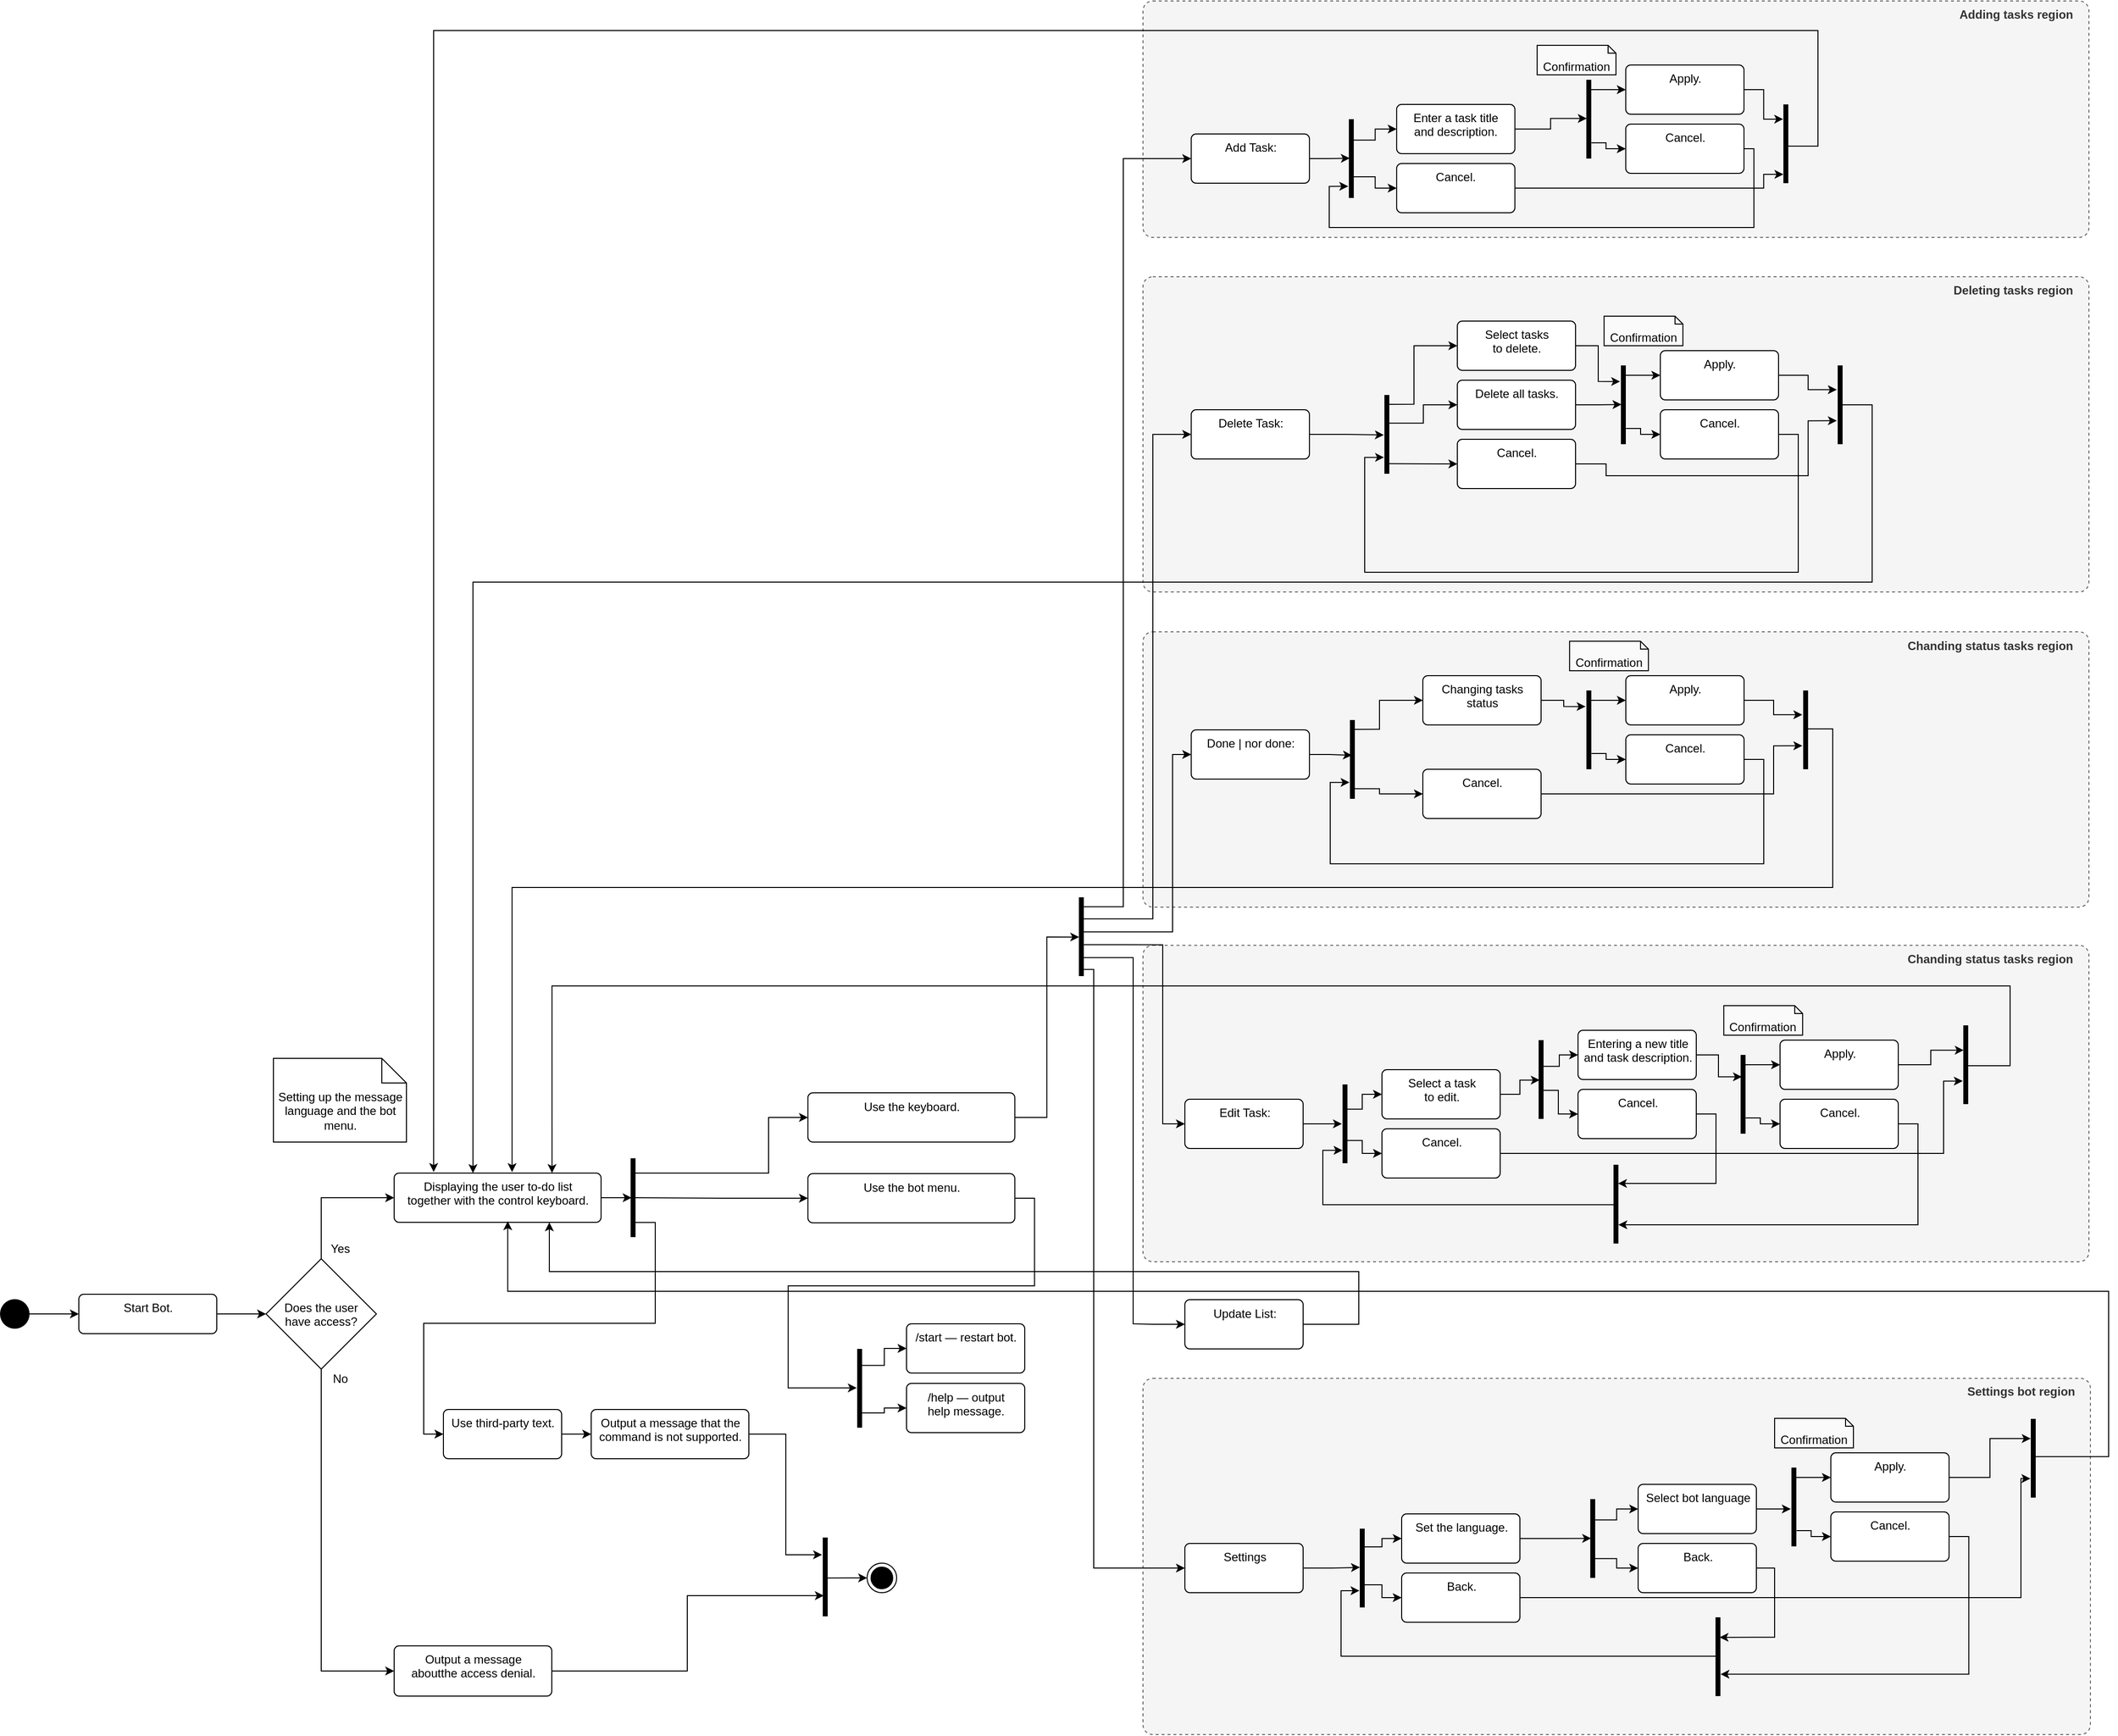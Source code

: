 <mxfile compressed="" version="" type="">
  <diagram id="" name="Page 1">
    <mxGraphModel dx="4152" dy="4218" grid="1" gridSize="10" guides="1" tooltips="1" connect="1" arrows="1" fold="1" page="1" pageScale="1" pageWidth="1169" pageHeight="827" math="0" shadow="0">
      <root>
        <mxCell id="0" />
        <mxCell id="1" parent="0" />
        <mxCell id="T5VAsR3-mkJA3bG3YyXK-142" value="&lt;b&gt;Settings bot region&lt;/b&gt;" style="html=1;align=right;verticalAlign=top;rounded=1;absoluteArcSize=1;arcSize=20;dashed=1;spacingRight=15;fillColor=#f5f5f5;fontColor=#333333;strokeColor=#666666;" vertex="1" parent="1">
          <mxGeometry x="1200" y="457.37" width="961.5" height="361.63" as="geometry" />
        </mxCell>
        <mxCell id="T5VAsR3-mkJA3bG3YyXK-110" value="&lt;b&gt;Chanding status tasks region&lt;/b&gt;" style="html=1;align=right;verticalAlign=top;rounded=1;absoluteArcSize=1;arcSize=20;dashed=1;spacingRight=15;fillColor=#f5f5f5;fontColor=#333333;strokeColor=#666666;" vertex="1" parent="1">
          <mxGeometry x="1200" y="17.75" width="960" height="321.25" as="geometry" />
        </mxCell>
        <mxCell id="T5VAsR3-mkJA3bG3YyXK-79" value="&lt;b&gt;Chanding status tasks region&lt;/b&gt;" style="html=1;align=right;verticalAlign=top;rounded=1;absoluteArcSize=1;arcSize=20;dashed=1;spacingRight=15;fillColor=#f5f5f5;fontColor=#333333;strokeColor=#666666;" vertex="1" parent="1">
          <mxGeometry x="1200" y="-300.5" width="960" height="279.5" as="geometry" />
        </mxCell>
        <mxCell id="T5VAsR3-mkJA3bG3YyXK-51" value="&lt;b&gt;Deleting tasks region&lt;/b&gt;" style="html=1;align=right;verticalAlign=top;rounded=1;absoluteArcSize=1;arcSize=20;dashed=1;spacingRight=15;fillColor=#f5f5f5;fontColor=#333333;strokeColor=#666666;" vertex="1" parent="1">
          <mxGeometry x="1200" y="-661" width="960" height="320" as="geometry" />
        </mxCell>
        <mxCell id="T5VAsR3-mkJA3bG3YyXK-20" value="&lt;b&gt;Adding tasks region&lt;/b&gt;" style="html=1;align=right;verticalAlign=top;rounded=1;absoluteArcSize=1;arcSize=20;dashed=1;spacingRight=15;fillColor=#f5f5f5;fontColor=#333333;strokeColor=#666666;" vertex="1" parent="1">
          <mxGeometry x="1200" y="-941" width="960" height="240" as="geometry" />
        </mxCell>
        <mxCell id="KZotbNfapYOJqS1lWCV8-4" style="edgeStyle=orthogonalEdgeStyle;rounded=0;orthogonalLoop=1;jettySize=auto;html=1;exitX=1;exitY=0.5;exitDx=0;exitDy=0;entryX=0;entryY=0.5;entryDx=0;entryDy=0;" parent="1" source="KZotbNfapYOJqS1lWCV8-1" target="KZotbNfapYOJqS1lWCV8-3" edge="1">
          <mxGeometry relative="1" as="geometry" />
        </mxCell>
        <mxCell id="KZotbNfapYOJqS1lWCV8-1" value="" style="ellipse;fillColor=#000000;strokeColor=none;" parent="1" vertex="1">
          <mxGeometry x="40" y="377" width="30" height="30" as="geometry" />
        </mxCell>
        <mxCell id="KZotbNfapYOJqS1lWCV8-7" style="edgeStyle=orthogonalEdgeStyle;rounded=0;orthogonalLoop=1;jettySize=auto;html=1;exitX=1;exitY=0.5;exitDx=0;exitDy=0;entryX=0;entryY=0.5;entryDx=0;entryDy=0;" parent="1" source="KZotbNfapYOJqS1lWCV8-3" target="KZotbNfapYOJqS1lWCV8-5" edge="1">
          <mxGeometry relative="1" as="geometry" />
        </mxCell>
        <mxCell id="KZotbNfapYOJqS1lWCV8-3" value="Start Bot." style="html=1;align=center;verticalAlign=top;rounded=1;absoluteArcSize=1;arcSize=10;dashed=0;" parent="1" vertex="1">
          <mxGeometry x="120" y="372" width="140" height="40" as="geometry" />
        </mxCell>
        <mxCell id="KZotbNfapYOJqS1lWCV8-12" style="edgeStyle=orthogonalEdgeStyle;rounded=0;orthogonalLoop=1;jettySize=auto;html=1;exitX=0.5;exitY=1;exitDx=0;exitDy=0;entryX=0;entryY=0.5;entryDx=0;entryDy=0;" parent="1" source="KZotbNfapYOJqS1lWCV8-5" target="KZotbNfapYOJqS1lWCV8-10" edge="1">
          <mxGeometry relative="1" as="geometry" />
        </mxCell>
        <mxCell id="KZotbNfapYOJqS1lWCV8-14" style="edgeStyle=orthogonalEdgeStyle;rounded=0;orthogonalLoop=1;jettySize=auto;html=1;exitX=0.5;exitY=0;exitDx=0;exitDy=0;entryX=0;entryY=0.5;entryDx=0;entryDy=0;" parent="1" source="KZotbNfapYOJqS1lWCV8-5" target="KZotbNfapYOJqS1lWCV8-8" edge="1">
          <mxGeometry relative="1" as="geometry">
            <mxPoint x="440" y="274" as="targetPoint" />
          </mxGeometry>
        </mxCell>
        <mxCell id="KZotbNfapYOJqS1lWCV8-5" value="Does the user&#xa;have access?" style="rhombus;" parent="1" vertex="1">
          <mxGeometry x="310" y="336" width="112" height="112" as="geometry" />
        </mxCell>
        <mxCell id="KZotbNfapYOJqS1lWCV8-22" style="edgeStyle=orthogonalEdgeStyle;rounded=0;orthogonalLoop=1;jettySize=auto;html=1;exitX=1;exitY=0.5;exitDx=0;exitDy=0;entryX=0.2;entryY=0.498;entryDx=0;entryDy=0;entryPerimeter=0;" parent="1" source="KZotbNfapYOJqS1lWCV8-8" target="KZotbNfapYOJqS1lWCV8-21" edge="1">
          <mxGeometry relative="1" as="geometry" />
        </mxCell>
        <mxCell id="KZotbNfapYOJqS1lWCV8-8" value="Displaying the user to-do list&lt;br&gt;together with the control keyboard." style="html=1;align=center;verticalAlign=top;rounded=1;absoluteArcSize=1;arcSize=10;dashed=0;" parent="1" vertex="1">
          <mxGeometry x="440" y="249" width="210" height="50" as="geometry" />
        </mxCell>
        <mxCell id="T5VAsR3-mkJA3bG3YyXK-147" style="edgeStyle=orthogonalEdgeStyle;rounded=0;orthogonalLoop=1;jettySize=auto;html=1;exitX=1;exitY=0.5;exitDx=0;exitDy=0;entryX=0.207;entryY=0.738;entryDx=0;entryDy=0;entryPerimeter=0;startArrow=none;startFill=0;endArrow=classic;endFill=1;" edge="1" parent="1" source="KZotbNfapYOJqS1lWCV8-10" target="T5VAsR3-mkJA3bG3YyXK-144">
          <mxGeometry relative="1" as="geometry" />
        </mxCell>
        <mxCell id="KZotbNfapYOJqS1lWCV8-10" value="Output a message&lt;br&gt;aboutthe access denial." style="html=1;align=center;verticalAlign=top;rounded=1;absoluteArcSize=1;arcSize=10;dashed=0;" parent="1" vertex="1">
          <mxGeometry x="440" y="729" width="160" height="51" as="geometry" />
        </mxCell>
        <mxCell id="KZotbNfapYOJqS1lWCV8-13" value="No" style="text;html=1;align=center;verticalAlign=middle;resizable=0;points=[];autosize=1;strokeColor=none;fillColor=none;" parent="1" vertex="1">
          <mxGeometry x="370" y="448" width="30" height="20" as="geometry" />
        </mxCell>
        <mxCell id="KZotbNfapYOJqS1lWCV8-15" value="Yes" style="text;html=1;align=center;verticalAlign=middle;resizable=0;points=[];autosize=1;strokeColor=none;fillColor=none;" parent="1" vertex="1">
          <mxGeometry x="365" y="316" width="40" height="20" as="geometry" />
        </mxCell>
        <mxCell id="KZotbNfapYOJqS1lWCV8-23" style="edgeStyle=orthogonalEdgeStyle;rounded=0;orthogonalLoop=1;jettySize=auto;html=1;exitX=0;exitY=0.5;exitDx=0;exitDy=0;startArrow=classic;startFill=1;endArrow=none;endFill=0;" parent="1" source="KZotbNfapYOJqS1lWCV8-17" target="KZotbNfapYOJqS1lWCV8-21" edge="1">
          <mxGeometry relative="1" as="geometry">
            <mxPoint x="950" y="249" as="targetPoint" />
            <Array as="points">
              <mxPoint x="820" y="193" />
              <mxPoint x="820" y="249" />
            </Array>
          </mxGeometry>
        </mxCell>
        <mxCell id="KZotbNfapYOJqS1lWCV8-47" style="edgeStyle=orthogonalEdgeStyle;rounded=0;orthogonalLoop=1;jettySize=auto;html=1;exitX=1;exitY=0.5;exitDx=0;exitDy=0;entryX=0.06;entryY=0.504;entryDx=0;entryDy=0;entryPerimeter=0;startArrow=none;startFill=0;endArrow=classic;endFill=1;" parent="1" source="KZotbNfapYOJqS1lWCV8-17" target="KZotbNfapYOJqS1lWCV8-40" edge="1">
          <mxGeometry relative="1" as="geometry" />
        </mxCell>
        <mxCell id="KZotbNfapYOJqS1lWCV8-17" value="Use the keyboard." style="html=1;align=center;verticalAlign=top;rounded=1;absoluteArcSize=1;arcSize=10;dashed=0;" parent="1" vertex="1">
          <mxGeometry x="859.92" y="167.5" width="210" height="50" as="geometry" />
        </mxCell>
        <mxCell id="KZotbNfapYOJqS1lWCV8-25" style="edgeStyle=orthogonalEdgeStyle;rounded=0;orthogonalLoop=1;jettySize=auto;html=1;exitX=0;exitY=0.5;exitDx=0;exitDy=0;entryX=0.991;entryY=0.5;entryDx=0;entryDy=0;entryPerimeter=0;startArrow=classic;startFill=1;endArrow=none;endFill=0;" parent="1" source="KZotbNfapYOJqS1lWCV8-18" target="KZotbNfapYOJqS1lWCV8-21" edge="1">
          <mxGeometry relative="1" as="geometry" />
        </mxCell>
        <mxCell id="KZotbNfapYOJqS1lWCV8-29" style="edgeStyle=orthogonalEdgeStyle;rounded=0;orthogonalLoop=1;jettySize=auto;html=1;exitX=1;exitY=0.5;exitDx=0;exitDy=0;entryX=-0.086;entryY=0.495;entryDx=0;entryDy=0;entryPerimeter=0;startArrow=none;startFill=0;endArrow=classic;endFill=1;" parent="1" source="KZotbNfapYOJqS1lWCV8-18" target="KZotbNfapYOJqS1lWCV8-28" edge="1">
          <mxGeometry relative="1" as="geometry" />
        </mxCell>
        <mxCell id="KZotbNfapYOJqS1lWCV8-18" value="Use the bot menu." style="html=1;align=center;verticalAlign=top;rounded=1;absoluteArcSize=1;arcSize=10;dashed=0;" parent="1" vertex="1">
          <mxGeometry x="859.92" y="249.5" width="210" height="50" as="geometry" />
        </mxCell>
        <mxCell id="KZotbNfapYOJqS1lWCV8-26" style="edgeStyle=orthogonalEdgeStyle;rounded=0;orthogonalLoop=1;jettySize=auto;html=1;exitX=0;exitY=0.5;exitDx=0;exitDy=0;entryX=0.968;entryY=0.814;entryDx=0;entryDy=0;entryPerimeter=0;startArrow=classic;startFill=1;endArrow=none;endFill=0;" parent="1" source="KZotbNfapYOJqS1lWCV8-19" target="KZotbNfapYOJqS1lWCV8-21" edge="1">
          <mxGeometry relative="1" as="geometry" />
        </mxCell>
        <mxCell id="KZotbNfapYOJqS1lWCV8-27" style="edgeStyle=orthogonalEdgeStyle;rounded=0;orthogonalLoop=1;jettySize=auto;html=1;exitX=1;exitY=0.5;exitDx=0;exitDy=0;entryX=0;entryY=0.5;entryDx=0;entryDy=0;startArrow=none;startFill=0;endArrow=classic;endFill=1;" parent="1" source="KZotbNfapYOJqS1lWCV8-19" target="KZotbNfapYOJqS1lWCV8-20" edge="1">
          <mxGeometry relative="1" as="geometry" />
        </mxCell>
        <mxCell id="KZotbNfapYOJqS1lWCV8-19" value="Use third-party text." style="html=1;align=center;verticalAlign=top;rounded=1;absoluteArcSize=1;arcSize=10;dashed=0;" parent="1" vertex="1">
          <mxGeometry x="490" y="489" width="120" height="50" as="geometry" />
        </mxCell>
        <mxCell id="T5VAsR3-mkJA3bG3YyXK-146" style="edgeStyle=orthogonalEdgeStyle;rounded=0;orthogonalLoop=1;jettySize=auto;html=1;exitX=1;exitY=0.5;exitDx=0;exitDy=0;entryX=-0.148;entryY=0.219;entryDx=0;entryDy=0;entryPerimeter=0;startArrow=none;startFill=0;endArrow=classic;endFill=1;" edge="1" parent="1" source="KZotbNfapYOJqS1lWCV8-20" target="T5VAsR3-mkJA3bG3YyXK-144">
          <mxGeometry relative="1" as="geometry" />
        </mxCell>
        <mxCell id="KZotbNfapYOJqS1lWCV8-20" value="Output a message that the&lt;br&gt;command is not supported." style="html=1;align=center;verticalAlign=top;rounded=1;absoluteArcSize=1;arcSize=10;dashed=0;" parent="1" vertex="1">
          <mxGeometry x="640" y="489" width="160" height="50" as="geometry" />
        </mxCell>
        <mxCell id="KZotbNfapYOJqS1lWCV8-21" value="" style="html=1;points=[];perimeter=orthogonalPerimeter;fillColor=#000000;strokeColor=none;" parent="1" vertex="1">
          <mxGeometry x="680" y="234" width="5" height="80" as="geometry" />
        </mxCell>
        <mxCell id="KZotbNfapYOJqS1lWCV8-32" style="edgeStyle=orthogonalEdgeStyle;rounded=0;orthogonalLoop=1;jettySize=auto;html=1;entryX=0;entryY=0.5;entryDx=0;entryDy=0;startArrow=none;startFill=0;endArrow=classic;endFill=1;exitX=0.807;exitY=0.21;exitDx=0;exitDy=0;exitPerimeter=0;" parent="1" source="KZotbNfapYOJqS1lWCV8-28" target="KZotbNfapYOJqS1lWCV8-30" edge="1">
          <mxGeometry relative="1" as="geometry" />
        </mxCell>
        <mxCell id="KZotbNfapYOJqS1lWCV8-33" style="edgeStyle=orthogonalEdgeStyle;rounded=0;orthogonalLoop=1;jettySize=auto;html=1;entryX=0;entryY=0.5;entryDx=0;entryDy=0;startArrow=none;startFill=0;endArrow=classic;endFill=1;exitX=0.974;exitY=0.813;exitDx=0;exitDy=0;exitPerimeter=0;" parent="1" source="KZotbNfapYOJqS1lWCV8-28" target="KZotbNfapYOJqS1lWCV8-31" edge="1">
          <mxGeometry relative="1" as="geometry" />
        </mxCell>
        <mxCell id="KZotbNfapYOJqS1lWCV8-28" value="" style="html=1;points=[];perimeter=orthogonalPerimeter;fillColor=#000000;strokeColor=none;" parent="1" vertex="1">
          <mxGeometry x="909.92" y="427.5" width="5" height="80" as="geometry" />
        </mxCell>
        <mxCell id="KZotbNfapYOJqS1lWCV8-30" value="/start — restart bot." style="html=1;align=center;verticalAlign=top;rounded=1;absoluteArcSize=1;arcSize=10;dashed=0;" parent="1" vertex="1">
          <mxGeometry x="960" y="402" width="120" height="50" as="geometry" />
        </mxCell>
        <mxCell id="KZotbNfapYOJqS1lWCV8-31" value="/help — output&lt;br&gt;help message." style="html=1;align=center;verticalAlign=top;rounded=1;absoluteArcSize=1;arcSize=10;dashed=0;" parent="1" vertex="1">
          <mxGeometry x="960" y="462.5" width="120" height="50" as="geometry" />
        </mxCell>
        <mxCell id="KZotbNfapYOJqS1lWCV8-41" style="edgeStyle=orthogonalEdgeStyle;rounded=0;orthogonalLoop=1;jettySize=auto;html=1;exitX=0;exitY=0.5;exitDx=0;exitDy=0;entryX=0.8;entryY=0.12;entryDx=0;entryDy=0;entryPerimeter=0;startArrow=classic;startFill=1;endArrow=none;endFill=0;" parent="1" source="KZotbNfapYOJqS1lWCV8-34" target="KZotbNfapYOJqS1lWCV8-40" edge="1">
          <mxGeometry relative="1" as="geometry">
            <Array as="points">
              <mxPoint x="1180" y="-781" />
              <mxPoint x="1180" y="-21" />
            </Array>
          </mxGeometry>
        </mxCell>
        <mxCell id="T5VAsR3-mkJA3bG3YyXK-5" style="edgeStyle=orthogonalEdgeStyle;rounded=0;orthogonalLoop=1;jettySize=auto;html=1;exitX=1;exitY=0.5;exitDx=0;exitDy=0;entryX=0.182;entryY=0.495;entryDx=0;entryDy=0;entryPerimeter=0;" edge="1" parent="1" source="KZotbNfapYOJqS1lWCV8-34" target="T5VAsR3-mkJA3bG3YyXK-4">
          <mxGeometry relative="1" as="geometry" />
        </mxCell>
        <mxCell id="KZotbNfapYOJqS1lWCV8-34" value="Add Task:" style="html=1;align=center;verticalAlign=top;rounded=1;absoluteArcSize=1;arcSize=10;dashed=0;" parent="1" vertex="1">
          <mxGeometry x="1248.92" y="-806" width="120" height="50" as="geometry" />
        </mxCell>
        <mxCell id="KZotbNfapYOJqS1lWCV8-42" style="edgeStyle=orthogonalEdgeStyle;rounded=0;orthogonalLoop=1;jettySize=auto;html=1;exitX=0;exitY=0.5;exitDx=0;exitDy=0;entryX=0.872;entryY=0.274;entryDx=0;entryDy=0;entryPerimeter=0;startArrow=classic;startFill=1;endArrow=none;endFill=0;" parent="1" source="KZotbNfapYOJqS1lWCV8-35" target="KZotbNfapYOJqS1lWCV8-40" edge="1">
          <mxGeometry relative="1" as="geometry">
            <Array as="points">
              <mxPoint x="1210" y="-501" />
              <mxPoint x="1210" y="-9" />
            </Array>
          </mxGeometry>
        </mxCell>
        <mxCell id="T5VAsR3-mkJA3bG3YyXK-19" style="edgeStyle=orthogonalEdgeStyle;rounded=0;orthogonalLoop=1;jettySize=auto;html=1;startArrow=none;startFill=0;endArrow=classic;endFill=1;exitX=0.745;exitY=0.53;exitDx=0;exitDy=0;exitPerimeter=0;entryX=0.191;entryY=-0.023;entryDx=0;entryDy=0;entryPerimeter=0;" edge="1" parent="1" source="T5VAsR3-mkJA3bG3YyXK-14" target="KZotbNfapYOJqS1lWCV8-8">
          <mxGeometry relative="1" as="geometry">
            <mxPoint x="480" y="229" as="targetPoint" />
            <Array as="points">
              <mxPoint x="1885" y="-794" />
              <mxPoint x="1885" y="-911" />
              <mxPoint x="480" y="-911" />
            </Array>
          </mxGeometry>
        </mxCell>
        <mxCell id="T5VAsR3-mkJA3bG3YyXK-49" style="edgeStyle=orthogonalEdgeStyle;rounded=0;orthogonalLoop=1;jettySize=auto;html=1;exitX=1;exitY=0.5;exitDx=0;exitDy=0;entryX=-0.121;entryY=0.508;entryDx=0;entryDy=0;entryPerimeter=0;startArrow=none;startFill=0;endArrow=classic;endFill=1;" edge="1" parent="1" source="KZotbNfapYOJqS1lWCV8-35" target="T5VAsR3-mkJA3bG3YyXK-21">
          <mxGeometry relative="1" as="geometry" />
        </mxCell>
        <mxCell id="KZotbNfapYOJqS1lWCV8-35" value="Delete Task:" style="html=1;align=center;verticalAlign=top;rounded=1;absoluteArcSize=1;arcSize=10;dashed=0;" parent="1" vertex="1">
          <mxGeometry x="1248.92" y="-526" width="120" height="50" as="geometry" />
        </mxCell>
        <mxCell id="KZotbNfapYOJqS1lWCV8-44" style="edgeStyle=orthogonalEdgeStyle;rounded=0;orthogonalLoop=1;jettySize=auto;html=1;exitX=0;exitY=0.5;exitDx=0;exitDy=0;entryX=1.009;entryY=0.602;entryDx=0;entryDy=0;entryPerimeter=0;startArrow=classic;startFill=1;endArrow=none;endFill=0;" parent="1" source="KZotbNfapYOJqS1lWCV8-36" target="KZotbNfapYOJqS1lWCV8-40" edge="1">
          <mxGeometry relative="1" as="geometry">
            <Array as="points">
              <mxPoint x="1220" y="199" />
              <mxPoint x="1220" y="17" />
            </Array>
          </mxGeometry>
        </mxCell>
        <mxCell id="T5VAsR3-mkJA3bG3YyXK-76" style="edgeStyle=orthogonalEdgeStyle;rounded=0;orthogonalLoop=1;jettySize=auto;html=1;startArrow=none;startFill=0;endArrow=classic;endFill=1;exitX=0.857;exitY=0.487;exitDx=0;exitDy=0;exitPerimeter=0;entryX=0.57;entryY=-0.02;entryDx=0;entryDy=0;entryPerimeter=0;" edge="1" parent="1" source="T5VAsR3-mkJA3bG3YyXK-75" target="KZotbNfapYOJqS1lWCV8-8">
          <mxGeometry relative="1" as="geometry">
            <mxPoint x="750" y="-11" as="targetPoint" />
            <mxPoint x="1890" y="79" as="sourcePoint" />
            <Array as="points">
              <mxPoint x="1900" y="-202" />
              <mxPoint x="1900" y="-41" />
              <mxPoint x="560" y="-41" />
            </Array>
          </mxGeometry>
        </mxCell>
        <mxCell id="T5VAsR3-mkJA3bG3YyXK-83" style="edgeStyle=orthogonalEdgeStyle;rounded=0;orthogonalLoop=1;jettySize=auto;html=1;exitX=1;exitY=0.5;exitDx=0;exitDy=0;entryX=-0.138;entryY=0.498;entryDx=0;entryDy=0;entryPerimeter=0;startArrow=none;startFill=0;endArrow=classic;endFill=1;" edge="1" parent="1" source="KZotbNfapYOJqS1lWCV8-36" target="T5VAsR3-mkJA3bG3YyXK-81">
          <mxGeometry relative="1" as="geometry" />
        </mxCell>
        <mxCell id="KZotbNfapYOJqS1lWCV8-36" value="Edit Task:" style="html=1;align=center;verticalAlign=top;rounded=1;absoluteArcSize=1;arcSize=10;dashed=0;" parent="1" vertex="1">
          <mxGeometry x="1242.5" y="174" width="120" height="50" as="geometry" />
        </mxCell>
        <mxCell id="KZotbNfapYOJqS1lWCV8-45" style="edgeStyle=orthogonalEdgeStyle;rounded=0;orthogonalLoop=1;jettySize=auto;html=1;entryX=0.814;entryY=0.765;entryDx=0;entryDy=0;entryPerimeter=0;startArrow=classic;startFill=1;endArrow=none;endFill=0;exitX=0;exitY=0.5;exitDx=0;exitDy=0;" parent="1" source="KZotbNfapYOJqS1lWCV8-37" target="KZotbNfapYOJqS1lWCV8-40" edge="1">
          <mxGeometry relative="1" as="geometry">
            <Array as="points">
              <mxPoint x="1210" y="403" />
              <mxPoint x="1190" y="402" />
              <mxPoint x="1190" y="30" />
            </Array>
            <mxPoint x="1190" y="449" as="sourcePoint" />
          </mxGeometry>
        </mxCell>
        <mxCell id="T5VAsR3-mkJA3bG3YyXK-111" style="edgeStyle=orthogonalEdgeStyle;rounded=0;orthogonalLoop=1;jettySize=auto;html=1;exitX=1;exitY=0.5;exitDx=0;exitDy=0;entryX=0.75;entryY=1;entryDx=0;entryDy=0;startArrow=none;startFill=0;endArrow=classic;endFill=1;" edge="1" parent="1" source="KZotbNfapYOJqS1lWCV8-37" target="KZotbNfapYOJqS1lWCV8-8">
          <mxGeometry relative="1" as="geometry">
            <Array as="points">
              <mxPoint x="1419" y="403" />
              <mxPoint x="1419" y="349" />
              <mxPoint x="597" y="349" />
            </Array>
          </mxGeometry>
        </mxCell>
        <mxCell id="KZotbNfapYOJqS1lWCV8-37" value="Update List:" style="html=1;align=center;verticalAlign=top;rounded=1;absoluteArcSize=1;arcSize=10;dashed=0;" parent="1" vertex="1">
          <mxGeometry x="1242.5" y="377.5" width="120" height="50" as="geometry" />
        </mxCell>
        <mxCell id="KZotbNfapYOJqS1lWCV8-43" style="edgeStyle=orthogonalEdgeStyle;rounded=0;orthogonalLoop=1;jettySize=auto;html=1;exitX=0;exitY=0.5;exitDx=0;exitDy=0;entryX=0.732;entryY=0.439;entryDx=0;entryDy=0;entryPerimeter=0;startArrow=classic;startFill=1;endArrow=none;endFill=0;" parent="1" source="KZotbNfapYOJqS1lWCV8-38" target="KZotbNfapYOJqS1lWCV8-40" edge="1">
          <mxGeometry relative="1" as="geometry">
            <Array as="points">
              <mxPoint x="1230" y="-176" />
              <mxPoint x="1230" y="4" />
            </Array>
          </mxGeometry>
        </mxCell>
        <mxCell id="T5VAsR3-mkJA3bG3YyXK-50" style="edgeStyle=orthogonalEdgeStyle;rounded=0;orthogonalLoop=1;jettySize=auto;html=1;exitX=1;exitY=0.5;exitDx=0;exitDy=0;startArrow=none;startFill=0;endArrow=classic;endFill=1;exitPerimeter=0;" edge="1" parent="1" source="T5VAsR3-mkJA3bG3YyXK-45">
          <mxGeometry relative="1" as="geometry">
            <mxPoint x="520" y="249" as="targetPoint" />
            <Array as="points">
              <mxPoint x="1940" y="-531" />
              <mxPoint x="1940" y="-351" />
              <mxPoint x="520" y="-351" />
              <mxPoint x="520" y="249" />
            </Array>
          </mxGeometry>
        </mxCell>
        <mxCell id="T5VAsR3-mkJA3bG3YyXK-78" style="edgeStyle=orthogonalEdgeStyle;rounded=0;orthogonalLoop=1;jettySize=auto;html=1;entryX=0.4;entryY=0.448;entryDx=0;entryDy=0;entryPerimeter=0;startArrow=none;startFill=0;endArrow=classic;endFill=1;" edge="1" parent="1" source="KZotbNfapYOJqS1lWCV8-38" target="T5VAsR3-mkJA3bG3YyXK-54">
          <mxGeometry relative="1" as="geometry" />
        </mxCell>
        <mxCell id="KZotbNfapYOJqS1lWCV8-38" value="Done | nor done:" style="html=1;align=center;verticalAlign=top;rounded=1;absoluteArcSize=1;arcSize=10;dashed=0;" parent="1" vertex="1">
          <mxGeometry x="1248.92" y="-201" width="120" height="50" as="geometry" />
        </mxCell>
        <mxCell id="KZotbNfapYOJqS1lWCV8-46" style="edgeStyle=orthogonalEdgeStyle;rounded=0;orthogonalLoop=1;jettySize=auto;html=1;exitX=0;exitY=0.5;exitDx=0;exitDy=0;startArrow=classic;startFill=1;endArrow=none;endFill=0;entryX=0.94;entryY=0.916;entryDx=0;entryDy=0;entryPerimeter=0;" parent="1" source="KZotbNfapYOJqS1lWCV8-39" target="KZotbNfapYOJqS1lWCV8-40" edge="1">
          <mxGeometry relative="1" as="geometry">
            <mxPoint x="1149.92" y="59" as="targetPoint" />
            <Array as="points">
              <mxPoint x="1150" y="650" />
              <mxPoint x="1150" y="42" />
            </Array>
          </mxGeometry>
        </mxCell>
        <mxCell id="T5VAsR3-mkJA3bG3YyXK-140" style="edgeStyle=orthogonalEdgeStyle;rounded=0;orthogonalLoop=1;jettySize=auto;html=1;exitX=1;exitY=0.5;exitDx=0;exitDy=0;entryX=0.029;entryY=0.491;entryDx=0;entryDy=0;entryPerimeter=0;startArrow=none;startFill=0;endArrow=classic;endFill=1;" edge="1" parent="1" source="KZotbNfapYOJqS1lWCV8-39" target="T5VAsR3-mkJA3bG3YyXK-112">
          <mxGeometry relative="1" as="geometry" />
        </mxCell>
        <mxCell id="KZotbNfapYOJqS1lWCV8-39" value="Settings" style="html=1;align=center;verticalAlign=top;rounded=1;absoluteArcSize=1;arcSize=10;dashed=0;" parent="1" vertex="1">
          <mxGeometry x="1242.5" y="625" width="120" height="50" as="geometry" />
        </mxCell>
        <mxCell id="KZotbNfapYOJqS1lWCV8-40" value="" style="html=1;points=[];perimeter=orthogonalPerimeter;fillColor=#000000;strokeColor=none;" parent="1" vertex="1">
          <mxGeometry x="1134.92" y="-31" width="5" height="80" as="geometry" />
        </mxCell>
        <mxCell id="T5VAsR3-mkJA3bG3YyXK-6" style="edgeStyle=orthogonalEdgeStyle;rounded=0;orthogonalLoop=1;jettySize=auto;html=1;exitX=0;exitY=0.5;exitDx=0;exitDy=0;entryX=0.756;entryY=0.266;entryDx=0;entryDy=0;entryPerimeter=0;startArrow=classic;startFill=1;endArrow=none;endFill=0;" edge="1" parent="1" source="T5VAsR3-mkJA3bG3YyXK-1" target="T5VAsR3-mkJA3bG3YyXK-4">
          <mxGeometry relative="1" as="geometry" />
        </mxCell>
        <mxCell id="T5VAsR3-mkJA3bG3YyXK-13" style="edgeStyle=orthogonalEdgeStyle;rounded=0;orthogonalLoop=1;jettySize=auto;html=1;exitX=1;exitY=0.5;exitDx=0;exitDy=0;startArrow=none;startFill=0;endArrow=classic;endFill=1;entryX=0.09;entryY=0.491;entryDx=0;entryDy=0;entryPerimeter=0;" edge="1" parent="1" source="T5VAsR3-mkJA3bG3YyXK-1" target="T5VAsR3-mkJA3bG3YyXK-12">
          <mxGeometry relative="1" as="geometry">
            <mxPoint x="1748.92" y="-846.154" as="targetPoint" />
          </mxGeometry>
        </mxCell>
        <mxCell id="T5VAsR3-mkJA3bG3YyXK-1" value="Enter a task title&lt;br&gt;and description." style="html=1;align=center;verticalAlign=top;rounded=1;absoluteArcSize=1;arcSize=10;dashed=0;" vertex="1" parent="1">
          <mxGeometry x="1457.42" y="-836" width="120" height="50" as="geometry" />
        </mxCell>
        <mxCell id="T5VAsR3-mkJA3bG3YyXK-7" style="edgeStyle=orthogonalEdgeStyle;rounded=0;orthogonalLoop=1;jettySize=auto;html=1;exitX=0;exitY=0.5;exitDx=0;exitDy=0;entryX=0.807;entryY=0.731;entryDx=0;entryDy=0;entryPerimeter=0;startArrow=classic;startFill=1;endArrow=none;endFill=0;" edge="1" parent="1" source="T5VAsR3-mkJA3bG3YyXK-3" target="T5VAsR3-mkJA3bG3YyXK-4">
          <mxGeometry relative="1" as="geometry" />
        </mxCell>
        <mxCell id="T5VAsR3-mkJA3bG3YyXK-15" style="edgeStyle=orthogonalEdgeStyle;rounded=0;orthogonalLoop=1;jettySize=auto;html=1;exitX=1;exitY=0.5;exitDx=0;exitDy=0;startArrow=none;startFill=0;endArrow=classic;endFill=1;" edge="1" parent="1" source="T5VAsR3-mkJA3bG3YyXK-3" target="T5VAsR3-mkJA3bG3YyXK-14">
          <mxGeometry relative="1" as="geometry">
            <Array as="points">
              <mxPoint x="1829.92" y="-751" />
              <mxPoint x="1829.92" y="-765" />
            </Array>
          </mxGeometry>
        </mxCell>
        <mxCell id="T5VAsR3-mkJA3bG3YyXK-3" value="Cancel." style="html=1;align=center;verticalAlign=top;rounded=1;absoluteArcSize=1;arcSize=10;dashed=0;" vertex="1" parent="1">
          <mxGeometry x="1457.42" y="-776" width="120" height="50" as="geometry" />
        </mxCell>
        <mxCell id="T5VAsR3-mkJA3bG3YyXK-4" value="" style="html=1;points=[];perimeter=orthogonalPerimeter;fillColor=#000000;strokeColor=none;" vertex="1" parent="1">
          <mxGeometry x="1408.92" y="-821" width="5" height="80" as="geometry" />
        </mxCell>
        <mxCell id="T5VAsR3-mkJA3bG3YyXK-8" style="edgeStyle=orthogonalEdgeStyle;rounded=0;orthogonalLoop=1;jettySize=auto;html=1;exitX=0;exitY=0.5;exitDx=0;exitDy=0;entryX=0.756;entryY=0.266;entryDx=0;entryDy=0;entryPerimeter=0;startArrow=classic;startFill=1;endArrow=none;endFill=0;" edge="1" source="T5VAsR3-mkJA3bG3YyXK-9" target="T5VAsR3-mkJA3bG3YyXK-12" parent="1">
          <mxGeometry relative="1" as="geometry" />
        </mxCell>
        <mxCell id="T5VAsR3-mkJA3bG3YyXK-17" style="edgeStyle=orthogonalEdgeStyle;rounded=0;orthogonalLoop=1;jettySize=auto;html=1;exitX=1;exitY=0.5;exitDx=0;exitDy=0;entryX=-0.049;entryY=0.187;entryDx=0;entryDy=0;entryPerimeter=0;startArrow=none;startFill=0;endArrow=classic;endFill=1;" edge="1" parent="1" source="T5VAsR3-mkJA3bG3YyXK-9" target="T5VAsR3-mkJA3bG3YyXK-14">
          <mxGeometry relative="1" as="geometry" />
        </mxCell>
        <mxCell id="T5VAsR3-mkJA3bG3YyXK-9" value="Apply." style="html=1;align=center;verticalAlign=top;rounded=1;absoluteArcSize=1;arcSize=10;dashed=0;" vertex="1" parent="1">
          <mxGeometry x="1689.92" y="-876" width="120" height="50" as="geometry" />
        </mxCell>
        <mxCell id="T5VAsR3-mkJA3bG3YyXK-10" style="edgeStyle=orthogonalEdgeStyle;rounded=0;orthogonalLoop=1;jettySize=auto;html=1;exitX=0;exitY=0.5;exitDx=0;exitDy=0;startArrow=classic;startFill=1;endArrow=none;endFill=0;entryX=1.037;entryY=0.788;entryDx=0;entryDy=0;entryPerimeter=0;" edge="1" source="T5VAsR3-mkJA3bG3YyXK-11" target="T5VAsR3-mkJA3bG3YyXK-12" parent="1">
          <mxGeometry relative="1" as="geometry">
            <mxPoint x="1679.92" y="-741" as="targetPoint" />
            <Array as="points">
              <mxPoint x="1669.92" y="-791" />
              <mxPoint x="1669.92" y="-797" />
              <mxPoint x="1654.92" y="-797" />
            </Array>
          </mxGeometry>
        </mxCell>
        <mxCell id="T5VAsR3-mkJA3bG3YyXK-16" style="edgeStyle=orthogonalEdgeStyle;rounded=0;orthogonalLoop=1;jettySize=auto;html=1;entryX=-0.131;entryY=0.852;entryDx=0;entryDy=0;entryPerimeter=0;startArrow=none;startFill=0;endArrow=classic;endFill=1;" edge="1" parent="1" source="T5VAsR3-mkJA3bG3YyXK-11" target="T5VAsR3-mkJA3bG3YyXK-4">
          <mxGeometry relative="1" as="geometry">
            <Array as="points">
              <mxPoint x="1820" y="-791" />
              <mxPoint x="1820" y="-711" />
              <mxPoint x="1389" y="-711" />
              <mxPoint x="1389" y="-753" />
            </Array>
          </mxGeometry>
        </mxCell>
        <mxCell id="T5VAsR3-mkJA3bG3YyXK-11" value="Cancel." style="html=1;align=center;verticalAlign=top;rounded=1;absoluteArcSize=1;arcSize=10;dashed=0;" vertex="1" parent="1">
          <mxGeometry x="1689.92" y="-816" width="120" height="50" as="geometry" />
        </mxCell>
        <mxCell id="T5VAsR3-mkJA3bG3YyXK-12" value="" style="html=1;points=[];perimeter=orthogonalPerimeter;fillColor=#000000;strokeColor=none;" vertex="1" parent="1">
          <mxGeometry x="1649.92" y="-861" width="5" height="80" as="geometry" />
        </mxCell>
        <mxCell id="T5VAsR3-mkJA3bG3YyXK-14" value="" style="html=1;points=[];perimeter=orthogonalPerimeter;fillColor=#000000;strokeColor=none;" vertex="1" parent="1">
          <mxGeometry x="1849.92" y="-836" width="5" height="80" as="geometry" />
        </mxCell>
        <mxCell id="T5VAsR3-mkJA3bG3YyXK-18" value="&lt;span style=&quot;&quot;&gt;Setting up the message&lt;/span&gt;&lt;br style=&quot;&quot;&gt;&lt;span style=&quot;&quot;&gt;language and the bot menu.&lt;/span&gt;" style="shape=note2;boundedLbl=1;whiteSpace=wrap;html=1;size=25;verticalAlign=top;align=center;" vertex="1" parent="1">
          <mxGeometry x="317.5" y="132.5" width="135" height="85" as="geometry" />
        </mxCell>
        <mxCell id="T5VAsR3-mkJA3bG3YyXK-21" value="" style="html=1;points=[];perimeter=orthogonalPerimeter;fillColor=#000000;strokeColor=none;" vertex="1" parent="1">
          <mxGeometry x="1445" y="-541" width="5" height="80" as="geometry" />
        </mxCell>
        <mxCell id="T5VAsR3-mkJA3bG3YyXK-32" style="edgeStyle=orthogonalEdgeStyle;rounded=0;orthogonalLoop=1;jettySize=auto;html=1;exitX=0;exitY=0.5;exitDx=0;exitDy=0;entryX=0.933;entryY=0.118;entryDx=0;entryDy=0;entryPerimeter=0;startArrow=classic;startFill=1;endArrow=none;endFill=0;" edge="1" parent="1" source="T5VAsR3-mkJA3bG3YyXK-22" target="T5VAsR3-mkJA3bG3YyXK-21">
          <mxGeometry relative="1" as="geometry">
            <Array as="points">
              <mxPoint x="1475" y="-591" />
              <mxPoint x="1475" y="-532" />
            </Array>
          </mxGeometry>
        </mxCell>
        <mxCell id="T5VAsR3-mkJA3bG3YyXK-41" style="edgeStyle=orthogonalEdgeStyle;rounded=0;orthogonalLoop=1;jettySize=auto;html=1;exitX=1;exitY=0.5;exitDx=0;exitDy=0;entryX=-0.163;entryY=0.204;entryDx=0;entryDy=0;entryPerimeter=0;startArrow=none;startFill=0;endArrow=classic;endFill=1;" edge="1" parent="1" source="T5VAsR3-mkJA3bG3YyXK-22" target="T5VAsR3-mkJA3bG3YyXK-38">
          <mxGeometry relative="1" as="geometry" />
        </mxCell>
        <mxCell id="T5VAsR3-mkJA3bG3YyXK-22" value="Select tasks&lt;br&gt;to delete." style="html=1;align=center;verticalAlign=top;rounded=1;absoluteArcSize=1;arcSize=10;dashed=0;" vertex="1" parent="1">
          <mxGeometry x="1519" y="-616" width="120" height="50" as="geometry" />
        </mxCell>
        <mxCell id="T5VAsR3-mkJA3bG3YyXK-30" style="edgeStyle=orthogonalEdgeStyle;rounded=0;orthogonalLoop=1;jettySize=auto;html=1;exitX=0;exitY=0.5;exitDx=0;exitDy=0;entryX=0.987;entryY=0.358;entryDx=0;entryDy=0;entryPerimeter=0;startArrow=classic;startFill=1;endArrow=none;endFill=0;" edge="1" parent="1" source="T5VAsR3-mkJA3bG3YyXK-23" target="T5VAsR3-mkJA3bG3YyXK-21">
          <mxGeometry relative="1" as="geometry" />
        </mxCell>
        <mxCell id="T5VAsR3-mkJA3bG3YyXK-43" style="edgeStyle=orthogonalEdgeStyle;rounded=0;orthogonalLoop=1;jettySize=auto;html=1;exitX=1;exitY=0.5;exitDx=0;exitDy=0;entryX=0.118;entryY=0.495;entryDx=0;entryDy=0;entryPerimeter=0;startArrow=none;startFill=0;endArrow=classic;endFill=1;" edge="1" parent="1" source="T5VAsR3-mkJA3bG3YyXK-23" target="T5VAsR3-mkJA3bG3YyXK-38">
          <mxGeometry relative="1" as="geometry" />
        </mxCell>
        <mxCell id="T5VAsR3-mkJA3bG3YyXK-23" value="Delete all tasks." style="html=1;align=center;verticalAlign=top;rounded=1;absoluteArcSize=1;arcSize=10;dashed=0;" vertex="1" parent="1">
          <mxGeometry x="1519" y="-556" width="120" height="50" as="geometry" />
        </mxCell>
        <mxCell id="T5VAsR3-mkJA3bG3YyXK-33" style="edgeStyle=orthogonalEdgeStyle;rounded=0;orthogonalLoop=1;jettySize=auto;html=1;exitX=0;exitY=0.5;exitDx=0;exitDy=0;entryX=0.827;entryY=0.872;entryDx=0;entryDy=0;entryPerimeter=0;startArrow=classic;startFill=1;endArrow=none;endFill=0;" edge="1" parent="1" source="T5VAsR3-mkJA3bG3YyXK-24" target="T5VAsR3-mkJA3bG3YyXK-21">
          <mxGeometry relative="1" as="geometry">
            <Array as="points">
              <mxPoint x="1500" y="-471" />
              <mxPoint x="1500" y="-471" />
            </Array>
          </mxGeometry>
        </mxCell>
        <mxCell id="T5VAsR3-mkJA3bG3YyXK-47" style="edgeStyle=orthogonalEdgeStyle;rounded=0;orthogonalLoop=1;jettySize=auto;html=1;exitX=1;exitY=0.5;exitDx=0;exitDy=0;entryX=-0.177;entryY=0.702;entryDx=0;entryDy=0;entryPerimeter=0;startArrow=none;startFill=0;endArrow=classic;endFill=1;" edge="1" parent="1" source="T5VAsR3-mkJA3bG3YyXK-24" target="T5VAsR3-mkJA3bG3YyXK-45">
          <mxGeometry relative="1" as="geometry">
            <Array as="points">
              <mxPoint x="1670" y="-471" />
              <mxPoint x="1670" y="-459" />
              <mxPoint x="1875" y="-459" />
              <mxPoint x="1875" y="-515" />
            </Array>
          </mxGeometry>
        </mxCell>
        <mxCell id="T5VAsR3-mkJA3bG3YyXK-24" value="Cancel." style="html=1;align=center;verticalAlign=top;rounded=1;absoluteArcSize=1;arcSize=10;dashed=0;" vertex="1" parent="1">
          <mxGeometry x="1519" y="-496" width="120" height="50" as="geometry" />
        </mxCell>
        <mxCell id="T5VAsR3-mkJA3bG3YyXK-40" style="edgeStyle=orthogonalEdgeStyle;rounded=0;orthogonalLoop=1;jettySize=auto;html=1;exitX=1;exitY=0.5;exitDx=0;exitDy=0;entryX=-0.08;entryY=0.792;entryDx=0;entryDy=0;entryPerimeter=0;startArrow=none;startFill=0;endArrow=classic;endFill=1;" edge="1" parent="1" source="T5VAsR3-mkJA3bG3YyXK-34" target="T5VAsR3-mkJA3bG3YyXK-21">
          <mxGeometry relative="1" as="geometry">
            <Array as="points">
              <mxPoint x="1865" y="-501" />
              <mxPoint x="1865" y="-361" />
              <mxPoint x="1425" y="-361" />
              <mxPoint x="1425" y="-478" />
            </Array>
          </mxGeometry>
        </mxCell>
        <mxCell id="T5VAsR3-mkJA3bG3YyXK-34" value="Cancel." style="html=1;align=center;verticalAlign=top;rounded=1;absoluteArcSize=1;arcSize=10;dashed=0;" vertex="1" parent="1">
          <mxGeometry x="1725" y="-526" width="120" height="50" as="geometry" />
        </mxCell>
        <mxCell id="T5VAsR3-mkJA3bG3YyXK-46" style="edgeStyle=orthogonalEdgeStyle;rounded=0;orthogonalLoop=1;jettySize=auto;html=1;exitX=1;exitY=0.5;exitDx=0;exitDy=0;entryX=-0.178;entryY=0.308;entryDx=0;entryDy=0;entryPerimeter=0;startArrow=none;startFill=0;endArrow=classic;endFill=1;" edge="1" parent="1" source="T5VAsR3-mkJA3bG3YyXK-35" target="T5VAsR3-mkJA3bG3YyXK-45">
          <mxGeometry relative="1" as="geometry" />
        </mxCell>
        <mxCell id="T5VAsR3-mkJA3bG3YyXK-35" value="Apply." style="html=1;align=center;verticalAlign=top;rounded=1;absoluteArcSize=1;arcSize=10;dashed=0;" vertex="1" parent="1">
          <mxGeometry x="1725" y="-586" width="120" height="50" as="geometry" />
        </mxCell>
        <mxCell id="T5VAsR3-mkJA3bG3YyXK-36" style="edgeStyle=orthogonalEdgeStyle;rounded=0;orthogonalLoop=1;jettySize=auto;html=1;exitX=0;exitY=0.5;exitDx=0;exitDy=0;startArrow=classic;startFill=1;endArrow=none;endFill=0;entryX=1.037;entryY=0.788;entryDx=0;entryDy=0;entryPerimeter=0;" edge="1" source="T5VAsR3-mkJA3bG3YyXK-34" target="T5VAsR3-mkJA3bG3YyXK-38" parent="1">
          <mxGeometry relative="1" as="geometry">
            <mxPoint x="1715" y="-451" as="targetPoint" />
            <Array as="points">
              <mxPoint x="1705" y="-501" />
              <mxPoint x="1705" y="-507" />
              <mxPoint x="1690" y="-507" />
            </Array>
          </mxGeometry>
        </mxCell>
        <mxCell id="T5VAsR3-mkJA3bG3YyXK-37" style="edgeStyle=orthogonalEdgeStyle;rounded=0;orthogonalLoop=1;jettySize=auto;html=1;exitX=0;exitY=0.5;exitDx=0;exitDy=0;entryX=0.756;entryY=0.266;entryDx=0;entryDy=0;entryPerimeter=0;startArrow=classic;startFill=1;endArrow=none;endFill=0;" edge="1" source="T5VAsR3-mkJA3bG3YyXK-35" target="T5VAsR3-mkJA3bG3YyXK-38" parent="1">
          <mxGeometry relative="1" as="geometry" />
        </mxCell>
        <mxCell id="T5VAsR3-mkJA3bG3YyXK-38" value="" style="html=1;points=[];perimeter=orthogonalPerimeter;fillColor=#000000;strokeColor=none;" vertex="1" parent="1">
          <mxGeometry x="1685" y="-571" width="5" height="80" as="geometry" />
        </mxCell>
        <mxCell id="T5VAsR3-mkJA3bG3YyXK-39" value="Confirmation" style="shape=note2;boundedLbl=1;whiteSpace=wrap;html=1;size=8;verticalAlign=top;align=center;fillColor=#FAFAFA;" vertex="1" parent="1">
          <mxGeometry x="1600" y="-896" width="80" height="30" as="geometry" />
        </mxCell>
        <mxCell id="T5VAsR3-mkJA3bG3YyXK-44" value="Confirmation" style="shape=note2;boundedLbl=1;whiteSpace=wrap;html=1;size=8;verticalAlign=top;align=center;fillColor=#FAFAFA;" vertex="1" parent="1">
          <mxGeometry x="1667.92" y="-621" width="80" height="30" as="geometry" />
        </mxCell>
        <mxCell id="T5VAsR3-mkJA3bG3YyXK-45" value="" style="html=1;points=[];perimeter=orthogonalPerimeter;fillColor=#000000;strokeColor=none;" vertex="1" parent="1">
          <mxGeometry x="1905" y="-571" width="5" height="80" as="geometry" />
        </mxCell>
        <mxCell id="T5VAsR3-mkJA3bG3YyXK-54" value="" style="html=1;points=[];perimeter=orthogonalPerimeter;fillColor=#000000;strokeColor=none;" vertex="1" parent="1">
          <mxGeometry x="1410" y="-211" width="5" height="80" as="geometry" />
        </mxCell>
        <mxCell id="T5VAsR3-mkJA3bG3YyXK-55" style="edgeStyle=orthogonalEdgeStyle;rounded=0;orthogonalLoop=1;jettySize=auto;html=1;exitX=0;exitY=0.5;exitDx=0;exitDy=0;entryX=0.933;entryY=0.118;entryDx=0;entryDy=0;entryPerimeter=0;startArrow=classic;startFill=1;endArrow=none;endFill=0;" edge="1" source="T5VAsR3-mkJA3bG3YyXK-57" target="T5VAsR3-mkJA3bG3YyXK-54" parent="1">
          <mxGeometry relative="1" as="geometry">
            <Array as="points">
              <mxPoint x="1440" y="-231" />
              <mxPoint x="1440" y="-202" />
            </Array>
          </mxGeometry>
        </mxCell>
        <mxCell id="T5VAsR3-mkJA3bG3YyXK-56" style="edgeStyle=orthogonalEdgeStyle;rounded=0;orthogonalLoop=1;jettySize=auto;html=1;exitX=1;exitY=0.5;exitDx=0;exitDy=0;entryX=-0.163;entryY=0.204;entryDx=0;entryDy=0;entryPerimeter=0;startArrow=none;startFill=0;endArrow=classic;endFill=1;" edge="1" source="T5VAsR3-mkJA3bG3YyXK-57" target="T5VAsR3-mkJA3bG3YyXK-73" parent="1">
          <mxGeometry relative="1" as="geometry" />
        </mxCell>
        <mxCell id="T5VAsR3-mkJA3bG3YyXK-57" value="Changing tasks&lt;br&gt;status" style="html=1;align=center;verticalAlign=top;rounded=1;absoluteArcSize=1;arcSize=10;dashed=0;" vertex="1" parent="1">
          <mxGeometry x="1484" y="-256" width="120" height="50" as="geometry" />
        </mxCell>
        <mxCell id="T5VAsR3-mkJA3bG3YyXK-61" style="edgeStyle=orthogonalEdgeStyle;rounded=0;orthogonalLoop=1;jettySize=auto;html=1;exitX=0;exitY=0.5;exitDx=0;exitDy=0;entryX=0.827;entryY=0.872;entryDx=0;entryDy=0;entryPerimeter=0;startArrow=classic;startFill=1;endArrow=none;endFill=0;" edge="1" source="T5VAsR3-mkJA3bG3YyXK-63" target="T5VAsR3-mkJA3bG3YyXK-54" parent="1">
          <mxGeometry relative="1" as="geometry">
            <Array as="points">
              <mxPoint x="1440" y="-136" />
              <mxPoint x="1440" y="-141" />
            </Array>
          </mxGeometry>
        </mxCell>
        <mxCell id="T5VAsR3-mkJA3bG3YyXK-62" style="edgeStyle=orthogonalEdgeStyle;rounded=0;orthogonalLoop=1;jettySize=auto;html=1;exitX=1;exitY=0.5;exitDx=0;exitDy=0;entryX=-0.177;entryY=0.702;entryDx=0;entryDy=0;entryPerimeter=0;startArrow=none;startFill=0;endArrow=classic;endFill=1;" edge="1" source="T5VAsR3-mkJA3bG3YyXK-63" target="T5VAsR3-mkJA3bG3YyXK-75" parent="1">
          <mxGeometry relative="1" as="geometry">
            <Array as="points">
              <mxPoint x="1840" y="-136" />
              <mxPoint x="1840" y="-185" />
            </Array>
          </mxGeometry>
        </mxCell>
        <mxCell id="T5VAsR3-mkJA3bG3YyXK-63" value="Cancel." style="html=1;align=center;verticalAlign=top;rounded=1;absoluteArcSize=1;arcSize=10;dashed=0;" vertex="1" parent="1">
          <mxGeometry x="1484" y="-161" width="120" height="50" as="geometry" />
        </mxCell>
        <mxCell id="T5VAsR3-mkJA3bG3YyXK-67" style="edgeStyle=orthogonalEdgeStyle;rounded=0;orthogonalLoop=1;jettySize=auto;html=1;exitX=1;exitY=0.5;exitDx=0;exitDy=0;entryX=-0.08;entryY=0.792;entryDx=0;entryDy=0;entryPerimeter=0;startArrow=none;startFill=0;endArrow=classic;endFill=1;" edge="1" source="T5VAsR3-mkJA3bG3YyXK-68" target="T5VAsR3-mkJA3bG3YyXK-54" parent="1">
          <mxGeometry relative="1" as="geometry">
            <Array as="points">
              <mxPoint x="1830" y="-171" />
              <mxPoint x="1830" y="-65" />
              <mxPoint x="1390" y="-65" />
              <mxPoint x="1390" y="-148" />
            </Array>
          </mxGeometry>
        </mxCell>
        <mxCell id="T5VAsR3-mkJA3bG3YyXK-68" value="Cancel." style="html=1;align=center;verticalAlign=top;rounded=1;absoluteArcSize=1;arcSize=10;dashed=0;" vertex="1" parent="1">
          <mxGeometry x="1690" y="-196" width="120" height="50" as="geometry" />
        </mxCell>
        <mxCell id="T5VAsR3-mkJA3bG3YyXK-69" style="edgeStyle=orthogonalEdgeStyle;rounded=0;orthogonalLoop=1;jettySize=auto;html=1;exitX=1;exitY=0.5;exitDx=0;exitDy=0;entryX=-0.178;entryY=0.308;entryDx=0;entryDy=0;entryPerimeter=0;startArrow=none;startFill=0;endArrow=classic;endFill=1;" edge="1" source="T5VAsR3-mkJA3bG3YyXK-70" target="T5VAsR3-mkJA3bG3YyXK-75" parent="1">
          <mxGeometry relative="1" as="geometry" />
        </mxCell>
        <mxCell id="T5VAsR3-mkJA3bG3YyXK-70" value="Apply." style="html=1;align=center;verticalAlign=top;rounded=1;absoluteArcSize=1;arcSize=10;dashed=0;" vertex="1" parent="1">
          <mxGeometry x="1690" y="-256" width="120" height="50" as="geometry" />
        </mxCell>
        <mxCell id="T5VAsR3-mkJA3bG3YyXK-71" style="edgeStyle=orthogonalEdgeStyle;rounded=0;orthogonalLoop=1;jettySize=auto;html=1;exitX=0;exitY=0.5;exitDx=0;exitDy=0;startArrow=classic;startFill=1;endArrow=none;endFill=0;entryX=1.037;entryY=0.788;entryDx=0;entryDy=0;entryPerimeter=0;" edge="1" source="T5VAsR3-mkJA3bG3YyXK-68" target="T5VAsR3-mkJA3bG3YyXK-73" parent="1">
          <mxGeometry relative="1" as="geometry">
            <mxPoint x="1680" y="-121" as="targetPoint" />
            <Array as="points">
              <mxPoint x="1670" y="-171" />
              <mxPoint x="1670" y="-177" />
              <mxPoint x="1655" y="-177" />
            </Array>
          </mxGeometry>
        </mxCell>
        <mxCell id="T5VAsR3-mkJA3bG3YyXK-72" style="edgeStyle=orthogonalEdgeStyle;rounded=0;orthogonalLoop=1;jettySize=auto;html=1;exitX=0;exitY=0.5;exitDx=0;exitDy=0;entryX=0.756;entryY=0.266;entryDx=0;entryDy=0;entryPerimeter=0;startArrow=classic;startFill=1;endArrow=none;endFill=0;" edge="1" source="T5VAsR3-mkJA3bG3YyXK-70" target="T5VAsR3-mkJA3bG3YyXK-73" parent="1">
          <mxGeometry relative="1" as="geometry" />
        </mxCell>
        <mxCell id="T5VAsR3-mkJA3bG3YyXK-73" value="" style="html=1;points=[];perimeter=orthogonalPerimeter;fillColor=#000000;strokeColor=none;" vertex="1" parent="1">
          <mxGeometry x="1650" y="-241" width="5" height="80" as="geometry" />
        </mxCell>
        <mxCell id="T5VAsR3-mkJA3bG3YyXK-74" value="Confirmation" style="shape=note2;boundedLbl=1;whiteSpace=wrap;html=1;size=8;verticalAlign=top;align=center;fillColor=#FAFAFA;" vertex="1" parent="1">
          <mxGeometry x="1632.92" y="-291" width="80" height="30" as="geometry" />
        </mxCell>
        <mxCell id="T5VAsR3-mkJA3bG3YyXK-75" value="" style="html=1;points=[];perimeter=orthogonalPerimeter;fillColor=#000000;strokeColor=none;" vertex="1" parent="1">
          <mxGeometry x="1870" y="-241" width="5" height="80" as="geometry" />
        </mxCell>
        <mxCell id="T5VAsR3-mkJA3bG3YyXK-84" style="edgeStyle=orthogonalEdgeStyle;rounded=0;orthogonalLoop=1;jettySize=auto;html=1;exitX=0;exitY=0.5;exitDx=0;exitDy=0;entryX=0.774;entryY=0.314;entryDx=0;entryDy=0;entryPerimeter=0;startArrow=classic;startFill=1;endArrow=none;endFill=0;" edge="1" parent="1" source="T5VAsR3-mkJA3bG3YyXK-80" target="T5VAsR3-mkJA3bG3YyXK-81">
          <mxGeometry relative="1" as="geometry">
            <Array as="points">
              <mxPoint x="1422.5" y="168.5" />
              <mxPoint x="1422.5" y="184.5" />
            </Array>
          </mxGeometry>
        </mxCell>
        <mxCell id="T5VAsR3-mkJA3bG3YyXK-96" style="edgeStyle=orthogonalEdgeStyle;rounded=0;orthogonalLoop=1;jettySize=auto;html=1;entryX=0.219;entryY=0.507;entryDx=0;entryDy=0;entryPerimeter=0;startArrow=none;startFill=0;endArrow=classic;endFill=1;" edge="1" parent="1" source="T5VAsR3-mkJA3bG3YyXK-80" target="T5VAsR3-mkJA3bG3YyXK-95">
          <mxGeometry relative="1" as="geometry" />
        </mxCell>
        <mxCell id="T5VAsR3-mkJA3bG3YyXK-80" value="Select a task&lt;br&gt;to edit." style="html=1;align=center;verticalAlign=top;rounded=1;absoluteArcSize=1;arcSize=10;dashed=0;" vertex="1" parent="1">
          <mxGeometry x="1442.5" y="144" width="120" height="50" as="geometry" />
        </mxCell>
        <mxCell id="T5VAsR3-mkJA3bG3YyXK-81" value="" style="html=1;points=[];perimeter=orthogonalPerimeter;fillColor=#000000;strokeColor=none;" vertex="1" parent="1">
          <mxGeometry x="1402.5" y="159" width="5" height="80" as="geometry" />
        </mxCell>
        <mxCell id="T5VAsR3-mkJA3bG3YyXK-85" style="edgeStyle=orthogonalEdgeStyle;rounded=0;orthogonalLoop=1;jettySize=auto;html=1;entryX=0.73;entryY=0.711;entryDx=0;entryDy=0;entryPerimeter=0;startArrow=classic;startFill=1;endArrow=none;endFill=0;" edge="1" parent="1" source="T5VAsR3-mkJA3bG3YyXK-82" target="T5VAsR3-mkJA3bG3YyXK-81">
          <mxGeometry relative="1" as="geometry" />
        </mxCell>
        <mxCell id="T5VAsR3-mkJA3bG3YyXK-103" style="edgeStyle=orthogonalEdgeStyle;rounded=0;orthogonalLoop=1;jettySize=auto;html=1;exitX=0.273;exitY=0.508;exitDx=0;exitDy=0;startArrow=none;startFill=0;endArrow=classic;endFill=1;exitPerimeter=0;entryX=0;entryY=0.836;entryDx=0;entryDy=0;entryPerimeter=0;" edge="1" parent="1" source="T5VAsR3-mkJA3bG3YyXK-99" target="T5VAsR3-mkJA3bG3YyXK-81">
          <mxGeometry relative="1" as="geometry">
            <mxPoint x="1542.5" y="370.5" as="targetPoint" />
          </mxGeometry>
        </mxCell>
        <mxCell id="T5VAsR3-mkJA3bG3YyXK-107" style="edgeStyle=orthogonalEdgeStyle;rounded=0;orthogonalLoop=1;jettySize=auto;html=1;exitX=1;exitY=0.5;exitDx=0;exitDy=0;entryX=-0.115;entryY=0.707;entryDx=0;entryDy=0;entryPerimeter=0;startArrow=none;startFill=0;endArrow=classic;endFill=1;" edge="1" parent="1" source="T5VAsR3-mkJA3bG3YyXK-82" target="T5VAsR3-mkJA3bG3YyXK-104">
          <mxGeometry relative="1" as="geometry">
            <Array as="points">
              <mxPoint x="2012.5" y="228.5" />
              <mxPoint x="2012.5" y="155.5" />
            </Array>
          </mxGeometry>
        </mxCell>
        <mxCell id="T5VAsR3-mkJA3bG3YyXK-82" value="Cancel." style="html=1;align=center;verticalAlign=top;rounded=1;absoluteArcSize=1;arcSize=10;dashed=0;" vertex="1" parent="1">
          <mxGeometry x="1442.5" y="204" width="120" height="50" as="geometry" />
        </mxCell>
        <mxCell id="T5VAsR3-mkJA3bG3YyXK-94" style="edgeStyle=orthogonalEdgeStyle;rounded=0;orthogonalLoop=1;jettySize=auto;html=1;exitX=1;exitY=0.5;exitDx=0;exitDy=0;entryX=0.254;entryY=0.278;entryDx=0;entryDy=0;entryPerimeter=0;startArrow=none;startFill=0;endArrow=classic;endFill=1;" edge="1" parent="1" source="T5VAsR3-mkJA3bG3YyXK-86" target="T5VAsR3-mkJA3bG3YyXK-92">
          <mxGeometry relative="1" as="geometry" />
        </mxCell>
        <mxCell id="T5VAsR3-mkJA3bG3YyXK-97" style="edgeStyle=orthogonalEdgeStyle;rounded=0;orthogonalLoop=1;jettySize=auto;html=1;exitX=0;exitY=0.5;exitDx=0;exitDy=0;entryX=0.976;entryY=0.333;entryDx=0;entryDy=0;entryPerimeter=0;startArrow=classic;startFill=1;endArrow=none;endFill=0;" edge="1" parent="1" source="T5VAsR3-mkJA3bG3YyXK-86" target="T5VAsR3-mkJA3bG3YyXK-95">
          <mxGeometry relative="1" as="geometry">
            <Array as="points">
              <mxPoint x="1622.5" y="129.5" />
              <mxPoint x="1622.5" y="140.5" />
            </Array>
          </mxGeometry>
        </mxCell>
        <mxCell id="T5VAsR3-mkJA3bG3YyXK-86" value="Entering a new title&lt;br&gt;and task description." style="html=1;align=center;verticalAlign=top;rounded=1;absoluteArcSize=1;arcSize=10;dashed=0;" vertex="1" parent="1">
          <mxGeometry x="1641.5" y="104" width="120" height="50" as="geometry" />
        </mxCell>
        <mxCell id="T5VAsR3-mkJA3bG3YyXK-98" style="edgeStyle=orthogonalEdgeStyle;rounded=0;orthogonalLoop=1;jettySize=auto;html=1;exitX=0;exitY=0.5;exitDx=0;exitDy=0;entryX=0.761;entryY=0.637;entryDx=0;entryDy=0;entryPerimeter=0;startArrow=classic;startFill=1;endArrow=none;endFill=0;" edge="1" parent="1" source="T5VAsR3-mkJA3bG3YyXK-87" target="T5VAsR3-mkJA3bG3YyXK-95">
          <mxGeometry relative="1" as="geometry" />
        </mxCell>
        <mxCell id="T5VAsR3-mkJA3bG3YyXK-100" style="edgeStyle=orthogonalEdgeStyle;rounded=0;orthogonalLoop=1;jettySize=auto;html=1;exitX=1;exitY=0.5;exitDx=0;exitDy=0;entryX=0.917;entryY=0.238;entryDx=0;entryDy=0;entryPerimeter=0;startArrow=none;startFill=0;endArrow=classic;endFill=1;" edge="1" parent="1" source="T5VAsR3-mkJA3bG3YyXK-87" target="T5VAsR3-mkJA3bG3YyXK-99">
          <mxGeometry relative="1" as="geometry" />
        </mxCell>
        <mxCell id="T5VAsR3-mkJA3bG3YyXK-87" value="Cancel." style="html=1;align=center;verticalAlign=top;rounded=1;absoluteArcSize=1;arcSize=10;dashed=0;" vertex="1" parent="1">
          <mxGeometry x="1641.5" y="164" width="120" height="50" as="geometry" />
        </mxCell>
        <mxCell id="T5VAsR3-mkJA3bG3YyXK-101" style="edgeStyle=orthogonalEdgeStyle;rounded=0;orthogonalLoop=1;jettySize=auto;html=1;exitX=1;exitY=0.5;exitDx=0;exitDy=0;startArrow=none;startFill=0;endArrow=classic;endFill=1;entryX=0.99;entryY=0.762;entryDx=0;entryDy=0;entryPerimeter=0;" edge="1" parent="1" source="T5VAsR3-mkJA3bG3YyXK-88" target="T5VAsR3-mkJA3bG3YyXK-99">
          <mxGeometry relative="1" as="geometry">
            <mxPoint x="1742.5" y="330.5" as="targetPoint" />
          </mxGeometry>
        </mxCell>
        <mxCell id="T5VAsR3-mkJA3bG3YyXK-88" value="Cancel." style="html=1;align=center;verticalAlign=top;rounded=1;absoluteArcSize=1;arcSize=10;dashed=0;" vertex="1" parent="1">
          <mxGeometry x="1846.5" y="174" width="120" height="50" as="geometry" />
        </mxCell>
        <mxCell id="T5VAsR3-mkJA3bG3YyXK-106" style="edgeStyle=orthogonalEdgeStyle;rounded=0;orthogonalLoop=1;jettySize=auto;html=1;exitX=1;exitY=0.5;exitDx=0;exitDy=0;entryX=0.077;entryY=0.315;entryDx=0;entryDy=0;entryPerimeter=0;startArrow=none;startFill=0;endArrow=classic;endFill=1;" edge="1" parent="1" source="T5VAsR3-mkJA3bG3YyXK-89" target="T5VAsR3-mkJA3bG3YyXK-104">
          <mxGeometry relative="1" as="geometry" />
        </mxCell>
        <mxCell id="T5VAsR3-mkJA3bG3YyXK-108" style="edgeStyle=orthogonalEdgeStyle;rounded=0;orthogonalLoop=1;jettySize=auto;html=1;exitX=0.771;exitY=0.513;exitDx=0;exitDy=0;startArrow=none;startFill=0;endArrow=classic;endFill=1;exitPerimeter=0;entryX=0.763;entryY=-0.002;entryDx=0;entryDy=0;entryPerimeter=0;" edge="1" parent="1" source="T5VAsR3-mkJA3bG3YyXK-104" target="KZotbNfapYOJqS1lWCV8-8">
          <mxGeometry relative="1" as="geometry">
            <mxPoint x="640" y="219" as="targetPoint" />
            <Array as="points">
              <mxPoint x="2080" y="140" />
              <mxPoint x="2080" y="59" />
              <mxPoint x="600" y="59" />
            </Array>
          </mxGeometry>
        </mxCell>
        <mxCell id="T5VAsR3-mkJA3bG3YyXK-89" value="Apply." style="html=1;align=center;verticalAlign=top;rounded=1;absoluteArcSize=1;arcSize=10;dashed=0;" vertex="1" parent="1">
          <mxGeometry x="1846.5" y="114" width="120" height="50" as="geometry" />
        </mxCell>
        <mxCell id="T5VAsR3-mkJA3bG3YyXK-90" style="edgeStyle=orthogonalEdgeStyle;rounded=0;orthogonalLoop=1;jettySize=auto;html=1;exitX=0;exitY=0.5;exitDx=0;exitDy=0;startArrow=classic;startFill=1;endArrow=none;endFill=0;entryX=1.037;entryY=0.788;entryDx=0;entryDy=0;entryPerimeter=0;" edge="1" source="T5VAsR3-mkJA3bG3YyXK-88" target="T5VAsR3-mkJA3bG3YyXK-92" parent="1">
          <mxGeometry relative="1" as="geometry">
            <mxPoint x="1836.5" y="249" as="targetPoint" />
            <Array as="points">
              <mxPoint x="1826.5" y="199" />
              <mxPoint x="1826.5" y="193" />
              <mxPoint x="1811.5" y="193" />
            </Array>
          </mxGeometry>
        </mxCell>
        <mxCell id="T5VAsR3-mkJA3bG3YyXK-91" style="edgeStyle=orthogonalEdgeStyle;rounded=0;orthogonalLoop=1;jettySize=auto;html=1;exitX=0;exitY=0.5;exitDx=0;exitDy=0;entryX=0.756;entryY=0.266;entryDx=0;entryDy=0;entryPerimeter=0;startArrow=classic;startFill=1;endArrow=none;endFill=0;" edge="1" source="T5VAsR3-mkJA3bG3YyXK-89" target="T5VAsR3-mkJA3bG3YyXK-92" parent="1">
          <mxGeometry relative="1" as="geometry" />
        </mxCell>
        <mxCell id="T5VAsR3-mkJA3bG3YyXK-92" value="" style="html=1;points=[];perimeter=orthogonalPerimeter;fillColor=#000000;strokeColor=none;" vertex="1" parent="1">
          <mxGeometry x="1806.5" y="129" width="5" height="80" as="geometry" />
        </mxCell>
        <mxCell id="T5VAsR3-mkJA3bG3YyXK-93" value="Confirmation" style="shape=note2;boundedLbl=1;whiteSpace=wrap;html=1;size=8;verticalAlign=top;align=center;fillColor=#FAFAFA;" vertex="1" parent="1">
          <mxGeometry x="1789.42" y="79" width="80" height="30" as="geometry" />
        </mxCell>
        <mxCell id="T5VAsR3-mkJA3bG3YyXK-95" value="" style="html=1;points=[];perimeter=orthogonalPerimeter;fillColor=#000000;strokeColor=none;" vertex="1" parent="1">
          <mxGeometry x="1601.5" y="114" width="5" height="80" as="geometry" />
        </mxCell>
        <mxCell id="T5VAsR3-mkJA3bG3YyXK-99" value="" style="html=1;points=[];perimeter=orthogonalPerimeter;fillColor=#000000;strokeColor=none;" vertex="1" parent="1">
          <mxGeometry x="1677.5" y="240.5" width="5" height="80" as="geometry" />
        </mxCell>
        <mxCell id="T5VAsR3-mkJA3bG3YyXK-104" value="" style="html=1;points=[];perimeter=orthogonalPerimeter;fillColor=#000000;strokeColor=none;" vertex="1" parent="1">
          <mxGeometry x="2032.5" y="99" width="5" height="80" as="geometry" />
        </mxCell>
        <mxCell id="T5VAsR3-mkJA3bG3YyXK-112" value="" style="html=1;points=[];perimeter=orthogonalPerimeter;fillColor=#000000;strokeColor=none;" vertex="1" parent="1">
          <mxGeometry x="1420" y="610" width="5" height="80" as="geometry" />
        </mxCell>
        <mxCell id="T5VAsR3-mkJA3bG3YyXK-120" style="edgeStyle=orthogonalEdgeStyle;rounded=0;orthogonalLoop=1;jettySize=auto;html=1;exitX=1;exitY=0.5;exitDx=0;exitDy=0;entryX=0.175;entryY=0.498;entryDx=0;entryDy=0;entryPerimeter=0;startArrow=none;startFill=0;endArrow=classic;endFill=1;" edge="1" parent="1" source="T5VAsR3-mkJA3bG3YyXK-113" target="T5VAsR3-mkJA3bG3YyXK-117">
          <mxGeometry relative="1" as="geometry" />
        </mxCell>
        <mxCell id="T5VAsR3-mkJA3bG3YyXK-138" style="edgeStyle=orthogonalEdgeStyle;rounded=0;orthogonalLoop=1;jettySize=auto;html=1;entryX=0.824;entryY=0.231;entryDx=0;entryDy=0;entryPerimeter=0;startArrow=classic;startFill=1;endArrow=none;endFill=0;" edge="1" parent="1" source="T5VAsR3-mkJA3bG3YyXK-113" target="T5VAsR3-mkJA3bG3YyXK-112">
          <mxGeometry relative="1" as="geometry" />
        </mxCell>
        <mxCell id="T5VAsR3-mkJA3bG3YyXK-113" value="Set the language." style="html=1;align=center;verticalAlign=top;rounded=1;absoluteArcSize=1;arcSize=10;dashed=0;" vertex="1" parent="1">
          <mxGeometry x="1462.5" y="595" width="120" height="50" as="geometry" />
        </mxCell>
        <mxCell id="T5VAsR3-mkJA3bG3YyXK-137" style="edgeStyle=orthogonalEdgeStyle;rounded=0;orthogonalLoop=1;jettySize=auto;html=1;exitX=1;exitY=0.5;exitDx=0;exitDy=0;entryX=-0.083;entryY=0.758;entryDx=0;entryDy=0;entryPerimeter=0;startArrow=none;startFill=0;endArrow=classic;endFill=1;" edge="1" parent="1" source="T5VAsR3-mkJA3bG3YyXK-114" target="T5VAsR3-mkJA3bG3YyXK-135">
          <mxGeometry relative="1" as="geometry">
            <Array as="points">
              <mxPoint x="2091" y="680" />
              <mxPoint x="2091" y="559" />
            </Array>
          </mxGeometry>
        </mxCell>
        <mxCell id="T5VAsR3-mkJA3bG3YyXK-139" style="edgeStyle=orthogonalEdgeStyle;rounded=0;orthogonalLoop=1;jettySize=auto;html=1;entryX=0.813;entryY=0.712;entryDx=0;entryDy=0;entryPerimeter=0;startArrow=classic;startFill=1;endArrow=none;endFill=0;" edge="1" parent="1" source="T5VAsR3-mkJA3bG3YyXK-114" target="T5VAsR3-mkJA3bG3YyXK-112">
          <mxGeometry relative="1" as="geometry" />
        </mxCell>
        <mxCell id="T5VAsR3-mkJA3bG3YyXK-114" value="Back." style="html=1;align=center;verticalAlign=top;rounded=1;absoluteArcSize=1;arcSize=10;dashed=0;" vertex="1" parent="1">
          <mxGeometry x="1462.5" y="655" width="120" height="50" as="geometry" />
        </mxCell>
        <mxCell id="T5VAsR3-mkJA3bG3YyXK-118" style="edgeStyle=orthogonalEdgeStyle;rounded=0;orthogonalLoop=1;jettySize=auto;html=1;exitX=0;exitY=0.5;exitDx=0;exitDy=0;entryX=0.852;entryY=0.264;entryDx=0;entryDy=0;entryPerimeter=0;startArrow=classic;startFill=1;endArrow=none;endFill=0;" edge="1" parent="1" source="T5VAsR3-mkJA3bG3YyXK-115" target="T5VAsR3-mkJA3bG3YyXK-117">
          <mxGeometry relative="1" as="geometry" />
        </mxCell>
        <mxCell id="T5VAsR3-mkJA3bG3YyXK-128" style="edgeStyle=orthogonalEdgeStyle;rounded=0;orthogonalLoop=1;jettySize=auto;html=1;exitX=1;exitY=0.5;exitDx=0;exitDy=0;entryX=-0.134;entryY=0.521;entryDx=0;entryDy=0;entryPerimeter=0;startArrow=none;startFill=0;endArrow=classic;endFill=1;" edge="1" parent="1" source="T5VAsR3-mkJA3bG3YyXK-115" target="T5VAsR3-mkJA3bG3YyXK-126">
          <mxGeometry relative="1" as="geometry" />
        </mxCell>
        <mxCell id="T5VAsR3-mkJA3bG3YyXK-115" value="Select bot language" style="html=1;align=center;verticalAlign=top;rounded=1;absoluteArcSize=1;arcSize=10;dashed=0;" vertex="1" parent="1">
          <mxGeometry x="1702.5" y="565" width="120" height="50" as="geometry" />
        </mxCell>
        <mxCell id="T5VAsR3-mkJA3bG3YyXK-119" style="edgeStyle=orthogonalEdgeStyle;rounded=0;orthogonalLoop=1;jettySize=auto;html=1;exitX=0;exitY=0.5;exitDx=0;exitDy=0;entryX=0.852;entryY=0.755;entryDx=0;entryDy=0;entryPerimeter=0;startArrow=classic;startFill=1;endArrow=none;endFill=0;" edge="1" parent="1" source="T5VAsR3-mkJA3bG3YyXK-116" target="T5VAsR3-mkJA3bG3YyXK-117">
          <mxGeometry relative="1" as="geometry" />
        </mxCell>
        <mxCell id="T5VAsR3-mkJA3bG3YyXK-130" style="edgeStyle=orthogonalEdgeStyle;rounded=0;orthogonalLoop=1;jettySize=auto;html=1;exitX=1;exitY=0.5;exitDx=0;exitDy=0;entryX=0.832;entryY=0.254;entryDx=0;entryDy=0;entryPerimeter=0;startArrow=none;startFill=0;endArrow=classic;endFill=1;" edge="1" parent="1" source="T5VAsR3-mkJA3bG3YyXK-116" target="T5VAsR3-mkJA3bG3YyXK-129">
          <mxGeometry relative="1" as="geometry">
            <Array as="points">
              <mxPoint x="1841" y="650" />
              <mxPoint x="1841" y="720" />
            </Array>
          </mxGeometry>
        </mxCell>
        <mxCell id="T5VAsR3-mkJA3bG3YyXK-116" value="Back." style="html=1;align=center;verticalAlign=top;rounded=1;absoluteArcSize=1;arcSize=10;dashed=0;" vertex="1" parent="1">
          <mxGeometry x="1702.5" y="625" width="120" height="50" as="geometry" />
        </mxCell>
        <mxCell id="T5VAsR3-mkJA3bG3YyXK-117" value="" style="html=1;points=[];perimeter=orthogonalPerimeter;fillColor=#000000;strokeColor=none;" vertex="1" parent="1">
          <mxGeometry x="1653.92" y="580" width="5" height="80" as="geometry" />
        </mxCell>
        <mxCell id="T5VAsR3-mkJA3bG3YyXK-122" style="edgeStyle=orthogonalEdgeStyle;rounded=0;orthogonalLoop=1;jettySize=auto;html=1;exitX=0;exitY=0.5;exitDx=0;exitDy=0;startArrow=classic;startFill=1;endArrow=none;endFill=0;entryX=1.037;entryY=0.788;entryDx=0;entryDy=0;entryPerimeter=0;" edge="1" source="T5VAsR3-mkJA3bG3YyXK-124" target="T5VAsR3-mkJA3bG3YyXK-126" parent="1">
          <mxGeometry relative="1" as="geometry">
            <mxPoint x="1888.08" y="668" as="targetPoint" />
            <Array as="points">
              <mxPoint x="1878.08" y="618" />
              <mxPoint x="1878.08" y="612" />
              <mxPoint x="1863.08" y="612" />
            </Array>
          </mxGeometry>
        </mxCell>
        <mxCell id="T5VAsR3-mkJA3bG3YyXK-123" style="edgeStyle=orthogonalEdgeStyle;rounded=0;orthogonalLoop=1;jettySize=auto;html=1;exitX=0;exitY=0.5;exitDx=0;exitDy=0;entryX=0.756;entryY=0.266;entryDx=0;entryDy=0;entryPerimeter=0;startArrow=classic;startFill=1;endArrow=none;endFill=0;" edge="1" source="T5VAsR3-mkJA3bG3YyXK-125" target="T5VAsR3-mkJA3bG3YyXK-126" parent="1">
          <mxGeometry relative="1" as="geometry" />
        </mxCell>
        <mxCell id="T5VAsR3-mkJA3bG3YyXK-131" style="edgeStyle=orthogonalEdgeStyle;rounded=0;orthogonalLoop=1;jettySize=auto;html=1;exitX=1;exitY=0.5;exitDx=0;exitDy=0;entryX=1.021;entryY=0.722;entryDx=0;entryDy=0;entryPerimeter=0;startArrow=none;startFill=0;endArrow=classic;endFill=1;" edge="1" parent="1" source="T5VAsR3-mkJA3bG3YyXK-124" target="T5VAsR3-mkJA3bG3YyXK-129">
          <mxGeometry relative="1" as="geometry" />
        </mxCell>
        <mxCell id="T5VAsR3-mkJA3bG3YyXK-124" value="Cancel." style="html=1;align=center;verticalAlign=top;rounded=1;absoluteArcSize=1;arcSize=10;dashed=0;" vertex="1" parent="1">
          <mxGeometry x="1898.08" y="593" width="120" height="50" as="geometry" />
        </mxCell>
        <mxCell id="T5VAsR3-mkJA3bG3YyXK-136" style="edgeStyle=orthogonalEdgeStyle;rounded=0;orthogonalLoop=1;jettySize=auto;html=1;exitX=1;exitY=0.5;exitDx=0;exitDy=0;entryX=-0.017;entryY=0.25;entryDx=0;entryDy=0;entryPerimeter=0;startArrow=none;startFill=0;endArrow=classic;endFill=1;" edge="1" parent="1" source="T5VAsR3-mkJA3bG3YyXK-125" target="T5VAsR3-mkJA3bG3YyXK-135">
          <mxGeometry relative="1" as="geometry" />
        </mxCell>
        <mxCell id="T5VAsR3-mkJA3bG3YyXK-141" style="edgeStyle=orthogonalEdgeStyle;rounded=0;orthogonalLoop=1;jettySize=auto;html=1;startArrow=none;startFill=0;endArrow=classic;endFill=1;exitX=0.824;exitY=0.48;exitDx=0;exitDy=0;exitPerimeter=0;entryX=0.549;entryY=0.978;entryDx=0;entryDy=0;entryPerimeter=0;" edge="1" parent="1" source="T5VAsR3-mkJA3bG3YyXK-135" target="KZotbNfapYOJqS1lWCV8-8">
          <mxGeometry relative="1" as="geometry">
            <mxPoint x="2210" y="439" as="targetPoint" />
            <mxPoint x="2170" y="509" as="sourcePoint" />
            <Array as="points">
              <mxPoint x="2180" y="537" />
              <mxPoint x="2180" y="369" />
              <mxPoint x="555" y="369" />
            </Array>
          </mxGeometry>
        </mxCell>
        <mxCell id="T5VAsR3-mkJA3bG3YyXK-125" value="Apply." style="html=1;align=center;verticalAlign=top;rounded=1;absoluteArcSize=1;arcSize=10;dashed=0;" vertex="1" parent="1">
          <mxGeometry x="1898.08" y="533" width="120" height="50" as="geometry" />
        </mxCell>
        <mxCell id="T5VAsR3-mkJA3bG3YyXK-126" value="" style="html=1;points=[];perimeter=orthogonalPerimeter;fillColor=#000000;strokeColor=none;" vertex="1" parent="1">
          <mxGeometry x="1858.08" y="548" width="5" height="80" as="geometry" />
        </mxCell>
        <mxCell id="T5VAsR3-mkJA3bG3YyXK-127" value="Confirmation" style="shape=note2;boundedLbl=1;whiteSpace=wrap;html=1;size=8;verticalAlign=top;align=center;fillColor=#FAFAFA;" vertex="1" parent="1">
          <mxGeometry x="1841" y="498" width="80" height="30" as="geometry" />
        </mxCell>
        <mxCell id="T5VAsR3-mkJA3bG3YyXK-129" value="" style="html=1;points=[];perimeter=orthogonalPerimeter;fillColor=#000000;strokeColor=none;" vertex="1" parent="1">
          <mxGeometry x="1781" y="700" width="5" height="80" as="geometry" />
        </mxCell>
        <mxCell id="T5VAsR3-mkJA3bG3YyXK-134" style="edgeStyle=orthogonalEdgeStyle;rounded=0;orthogonalLoop=1;jettySize=auto;html=1;startArrow=none;startFill=0;endArrow=classic;endFill=1;entryX=-0.06;entryY=0.787;entryDx=0;entryDy=0;entryPerimeter=0;exitX=0.136;exitY=0.494;exitDx=0;exitDy=0;exitPerimeter=0;" edge="1" parent="1" source="T5VAsR3-mkJA3bG3YyXK-129" target="T5VAsR3-mkJA3bG3YyXK-112">
          <mxGeometry relative="1" as="geometry">
            <mxPoint x="1343.5" y="346.88" as="targetPoint" />
            <mxPoint x="1711" y="760" as="sourcePoint" />
            <Array as="points">
              <mxPoint x="1401" y="740" />
              <mxPoint x="1401" y="673" />
            </Array>
          </mxGeometry>
        </mxCell>
        <mxCell id="T5VAsR3-mkJA3bG3YyXK-135" value="" style="html=1;points=[];perimeter=orthogonalPerimeter;fillColor=#000000;strokeColor=none;" vertex="1" parent="1">
          <mxGeometry x="2101" y="498.5" width="5" height="80" as="geometry" />
        </mxCell>
        <mxCell id="T5VAsR3-mkJA3bG3YyXK-148" style="edgeStyle=orthogonalEdgeStyle;rounded=0;orthogonalLoop=1;jettySize=auto;html=1;exitX=0;exitY=0.5;exitDx=0;exitDy=0;entryX=0.881;entryY=0.514;entryDx=0;entryDy=0;entryPerimeter=0;startArrow=classic;startFill=1;endArrow=none;endFill=0;" edge="1" parent="1" source="T5VAsR3-mkJA3bG3YyXK-143" target="T5VAsR3-mkJA3bG3YyXK-144">
          <mxGeometry relative="1" as="geometry" />
        </mxCell>
        <mxCell id="T5VAsR3-mkJA3bG3YyXK-143" value="" style="ellipse;html=1;shape=endState;fillColor=#000000;strokeColor=#000000;" vertex="1" parent="1">
          <mxGeometry x="920.0" y="645" width="30" height="30" as="geometry" />
        </mxCell>
        <mxCell id="T5VAsR3-mkJA3bG3YyXK-144" value="" style="html=1;points=[];perimeter=orthogonalPerimeter;fillColor=#000000;strokeColor=none;" vertex="1" parent="1">
          <mxGeometry x="875.0" y="619" width="5" height="80" as="geometry" />
        </mxCell>
      </root>
    </mxGraphModel>
  </diagram>
</mxfile>

